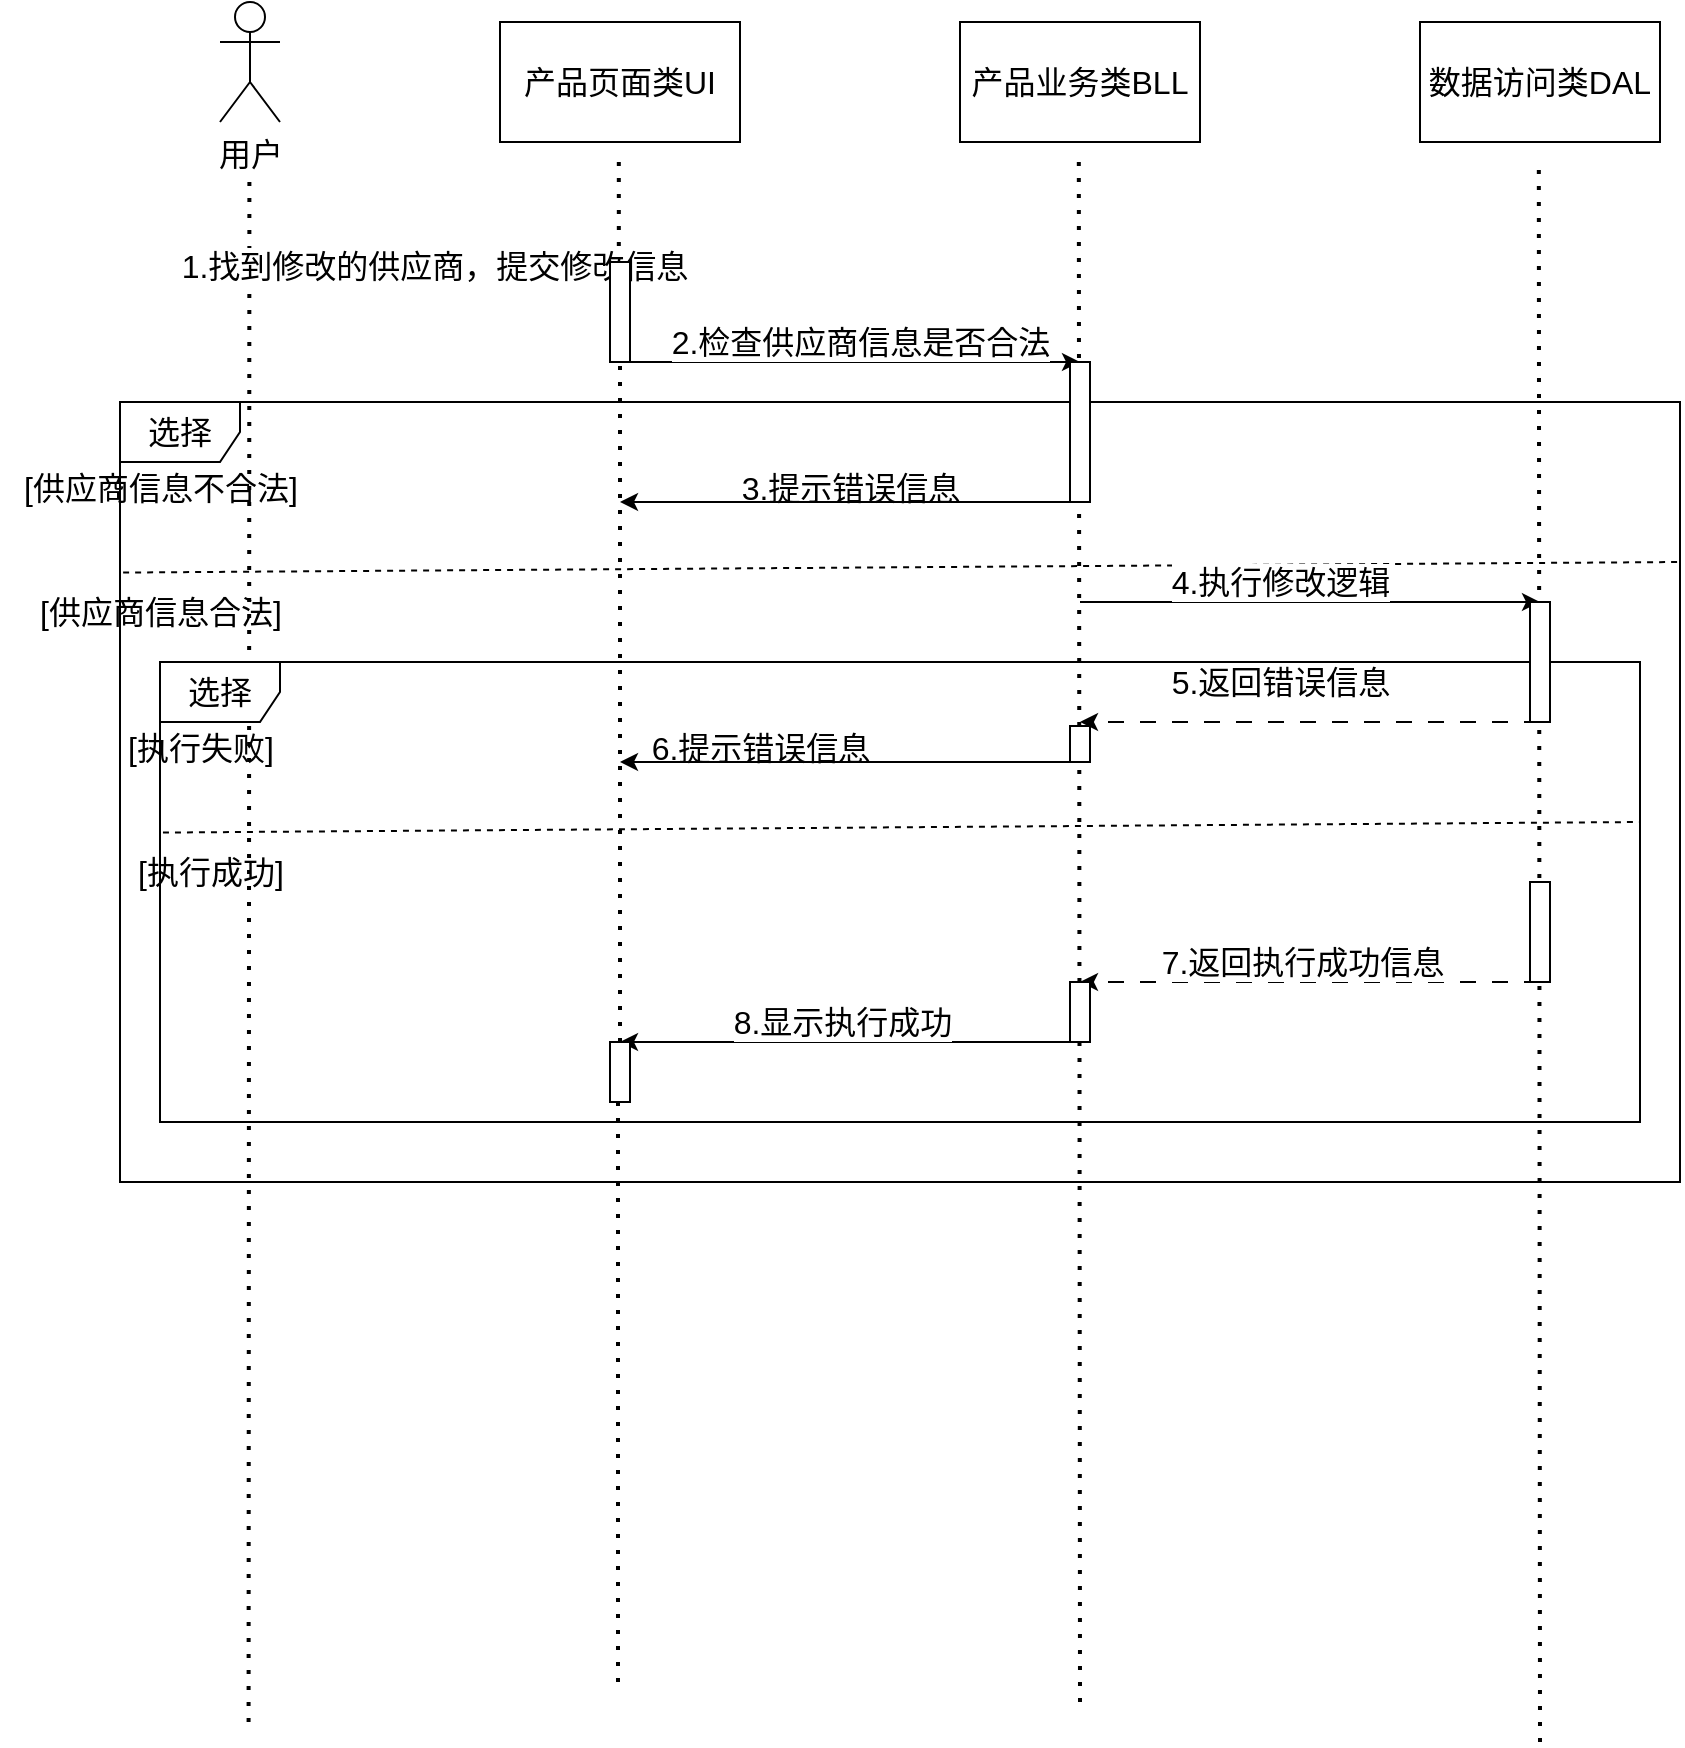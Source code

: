 <mxfile version="24.4.7" type="github">
  <diagram name="第 1 页" id="wIcfUDy7QgzICOt5dsJc">
    <mxGraphModel dx="546" dy="912" grid="1" gridSize="10" guides="1" tooltips="1" connect="1" arrows="1" fold="1" page="1" pageScale="1" pageWidth="827" pageHeight="1169" math="0" shadow="0">
      <root>
        <mxCell id="0" />
        <mxCell id="1" parent="0" />
        <mxCell id="XOL2sZb4QOFidJMZdLJ5-2" value="用户" style="shape=umlActor;verticalLabelPosition=bottom;verticalAlign=top;html=1;outlineConnect=0;fontSize=16;" vertex="1" parent="1">
          <mxGeometry x="120" y="110" width="30" height="60" as="geometry" />
        </mxCell>
        <mxCell id="XOL2sZb4QOFidJMZdLJ5-3" value="产品页面类UI" style="rounded=0;whiteSpace=wrap;html=1;fontSize=16;" vertex="1" parent="1">
          <mxGeometry x="260" y="120" width="120" height="60" as="geometry" />
        </mxCell>
        <mxCell id="XOL2sZb4QOFidJMZdLJ5-4" value="产品业务类BLL" style="rounded=0;whiteSpace=wrap;html=1;fontSize=16;" vertex="1" parent="1">
          <mxGeometry x="490" y="120" width="120" height="60" as="geometry" />
        </mxCell>
        <mxCell id="XOL2sZb4QOFidJMZdLJ5-5" value="数据访问类DAL" style="rounded=0;whiteSpace=wrap;html=1;fontSize=16;" vertex="1" parent="1">
          <mxGeometry x="720" y="120" width="120" height="60" as="geometry" />
        </mxCell>
        <mxCell id="XOL2sZb4QOFidJMZdLJ5-6" value="" style="endArrow=none;dashed=1;html=1;dashPattern=1 3;strokeWidth=2;rounded=0;" edge="1" parent="1">
          <mxGeometry width="50" height="50" relative="1" as="geometry">
            <mxPoint x="134.29" y="970" as="sourcePoint" />
            <mxPoint x="134.7" y="200" as="targetPoint" />
          </mxGeometry>
        </mxCell>
        <mxCell id="XOL2sZb4QOFidJMZdLJ5-7" value="" style="endArrow=none;dashed=1;html=1;dashPattern=1 3;strokeWidth=2;rounded=0;" edge="1" parent="1" source="XOL2sZb4QOFidJMZdLJ5-41">
          <mxGeometry width="50" height="50" relative="1" as="geometry">
            <mxPoint x="319" y="950" as="sourcePoint" />
            <mxPoint x="319.41" y="190" as="targetPoint" />
          </mxGeometry>
        </mxCell>
        <mxCell id="XOL2sZb4QOFidJMZdLJ5-8" value="" style="endArrow=none;dashed=1;html=1;dashPattern=1 3;strokeWidth=2;rounded=0;" edge="1" parent="1">
          <mxGeometry width="50" height="50" relative="1" as="geometry">
            <mxPoint x="550" y="960" as="sourcePoint" />
            <mxPoint x="549.41" y="190" as="targetPoint" />
          </mxGeometry>
        </mxCell>
        <mxCell id="XOL2sZb4QOFidJMZdLJ5-9" value="" style="endArrow=none;dashed=1;html=1;dashPattern=1 3;strokeWidth=2;rounded=0;" edge="1" parent="1">
          <mxGeometry width="50" height="50" relative="1" as="geometry">
            <mxPoint x="780" y="980" as="sourcePoint" />
            <mxPoint x="779.41" y="190" as="targetPoint" />
          </mxGeometry>
        </mxCell>
        <mxCell id="XOL2sZb4QOFidJMZdLJ5-10" value="" style="endArrow=classic;html=1;rounded=0;fontSize=16;" edge="1" parent="1">
          <mxGeometry width="50" height="50" relative="1" as="geometry">
            <mxPoint x="130" y="240" as="sourcePoint" />
            <mxPoint x="320" y="240" as="targetPoint" />
          </mxGeometry>
        </mxCell>
        <mxCell id="XOL2sZb4QOFidJMZdLJ5-11" value="1.找到修改的供应商，提交修改信息" style="edgeLabel;html=1;align=center;verticalAlign=middle;resizable=0;points=[];fontSize=16;" vertex="1" connectable="0" parent="XOL2sZb4QOFidJMZdLJ5-10">
          <mxGeometry x="0.018" y="-2" relative="1" as="geometry">
            <mxPoint as="offset" />
          </mxGeometry>
        </mxCell>
        <mxCell id="XOL2sZb4QOFidJMZdLJ5-12" value="" style="endArrow=classic;html=1;rounded=0;fontSize=16;" edge="1" parent="1">
          <mxGeometry width="50" height="50" relative="1" as="geometry">
            <mxPoint x="320" y="290" as="sourcePoint" />
            <mxPoint x="550" y="290" as="targetPoint" />
          </mxGeometry>
        </mxCell>
        <mxCell id="XOL2sZb4QOFidJMZdLJ5-13" value="2.检查供应商信息是否合法" style="edgeLabel;html=1;align=center;verticalAlign=middle;resizable=0;points=[];fontSize=16;" vertex="1" connectable="0" parent="XOL2sZb4QOFidJMZdLJ5-12">
          <mxGeometry x="0.412" y="-4" relative="1" as="geometry">
            <mxPoint x="-43" y="-14" as="offset" />
          </mxGeometry>
        </mxCell>
        <mxCell id="XOL2sZb4QOFidJMZdLJ5-14" value="选择" style="shape=umlFrame;whiteSpace=wrap;html=1;pointerEvents=0;shadow=0;fontSize=16;" vertex="1" parent="1">
          <mxGeometry x="70" y="310" width="780" height="390" as="geometry" />
        </mxCell>
        <mxCell id="XOL2sZb4QOFidJMZdLJ5-15" value="" style="endArrow=none;dashed=1;html=1;rounded=0;entryX=0.999;entryY=0.326;entryDx=0;entryDy=0;entryPerimeter=0;exitX=0.001;exitY=0.342;exitDx=0;exitDy=0;exitPerimeter=0;fontSize=16;" edge="1" parent="1">
          <mxGeometry width="50" height="50" relative="1" as="geometry">
            <mxPoint x="71.56" y="395.28" as="sourcePoint" />
            <mxPoint x="850" y="390.0" as="targetPoint" />
          </mxGeometry>
        </mxCell>
        <mxCell id="XOL2sZb4QOFidJMZdLJ5-16" value="[供应商信息不合法]" style="text;html=1;align=center;verticalAlign=middle;resizable=0;points=[];autosize=1;strokeColor=none;fillColor=none;fontSize=16;" vertex="1" parent="1">
          <mxGeometry x="10" y="338" width="160" height="30" as="geometry" />
        </mxCell>
        <mxCell id="XOL2sZb4QOFidJMZdLJ5-17" value="[供应商信息合法]" style="text;html=1;align=center;verticalAlign=middle;resizable=0;points=[];autosize=1;strokeColor=none;fillColor=none;fontSize=16;" vertex="1" parent="1">
          <mxGeometry x="20" y="400" width="140" height="30" as="geometry" />
        </mxCell>
        <mxCell id="XOL2sZb4QOFidJMZdLJ5-18" value="3.提示错误信息" style="text;html=1;align=center;verticalAlign=middle;resizable=0;points=[];autosize=1;strokeColor=none;fillColor=none;fontSize=16;" vertex="1" parent="1">
          <mxGeometry x="370" y="338" width="130" height="30" as="geometry" />
        </mxCell>
        <mxCell id="XOL2sZb4QOFidJMZdLJ5-19" value="" style="endArrow=classic;html=1;rounded=0;fontSize=16;" edge="1" parent="1">
          <mxGeometry width="50" height="50" relative="1" as="geometry">
            <mxPoint x="550" y="410" as="sourcePoint" />
            <mxPoint x="780" y="410" as="targetPoint" />
            <Array as="points">
              <mxPoint x="650" y="410" />
            </Array>
          </mxGeometry>
        </mxCell>
        <mxCell id="XOL2sZb4QOFidJMZdLJ5-20" value="4.执行修改逻辑" style="edgeLabel;html=1;align=center;verticalAlign=middle;resizable=0;points=[];fontSize=16;" vertex="1" connectable="0" parent="XOL2sZb4QOFidJMZdLJ5-19">
          <mxGeometry x="0.436" y="-3" relative="1" as="geometry">
            <mxPoint x="-65" y="-13" as="offset" />
          </mxGeometry>
        </mxCell>
        <mxCell id="XOL2sZb4QOFidJMZdLJ5-21" value="" style="endArrow=classic;html=1;rounded=0;fontSize=16;" edge="1" parent="1">
          <mxGeometry width="50" height="50" relative="1" as="geometry">
            <mxPoint x="550" y="360" as="sourcePoint" />
            <mxPoint x="320" y="360" as="targetPoint" />
          </mxGeometry>
        </mxCell>
        <mxCell id="XOL2sZb4QOFidJMZdLJ5-22" value="选择" style="shape=umlFrame;whiteSpace=wrap;html=1;pointerEvents=0;fontSize=16;" vertex="1" parent="1">
          <mxGeometry x="90" y="440" width="740" height="230" as="geometry" />
        </mxCell>
        <mxCell id="XOL2sZb4QOFidJMZdLJ5-23" value="" style="endArrow=none;dashed=1;html=1;rounded=0;entryX=0.999;entryY=0.326;entryDx=0;entryDy=0;entryPerimeter=0;exitX=0.001;exitY=0.342;exitDx=0;exitDy=0;exitPerimeter=0;fontSize=16;" edge="1" parent="1">
          <mxGeometry width="50" height="50" relative="1" as="geometry">
            <mxPoint x="91.48" y="525.28" as="sourcePoint" />
            <mxPoint x="830" y="520.0" as="targetPoint" />
          </mxGeometry>
        </mxCell>
        <mxCell id="XOL2sZb4QOFidJMZdLJ5-24" value="[执行失败]" style="text;html=1;align=center;verticalAlign=middle;resizable=0;points=[];autosize=1;strokeColor=none;fillColor=none;fontSize=16;" vertex="1" parent="1">
          <mxGeometry x="60" y="468" width="100" height="30" as="geometry" />
        </mxCell>
        <mxCell id="XOL2sZb4QOFidJMZdLJ5-25" value="[执行成功]" style="text;html=1;align=center;verticalAlign=middle;resizable=0;points=[];autosize=1;strokeColor=none;fillColor=none;fontSize=16;" vertex="1" parent="1">
          <mxGeometry x="65" y="530" width="100" height="30" as="geometry" />
        </mxCell>
        <mxCell id="XOL2sZb4QOFidJMZdLJ5-26" value="" style="endArrow=classic;html=1;rounded=0;fontSize=16;" edge="1" parent="1">
          <mxGeometry width="50" height="50" relative="1" as="geometry">
            <mxPoint x="550" y="490.0" as="sourcePoint" />
            <mxPoint x="320" y="490.0" as="targetPoint" />
          </mxGeometry>
        </mxCell>
        <mxCell id="XOL2sZb4QOFidJMZdLJ5-27" value="" style="endArrow=classic;html=1;rounded=0;dashed=1;dashPattern=8 8;fontSize=16;" edge="1" parent="1">
          <mxGeometry width="50" height="50" relative="1" as="geometry">
            <mxPoint x="780" y="470.0" as="sourcePoint" />
            <mxPoint x="550" y="470.0" as="targetPoint" />
          </mxGeometry>
        </mxCell>
        <mxCell id="XOL2sZb4QOFidJMZdLJ5-28" value="5.返回错误信息" style="edgeLabel;html=1;align=center;verticalAlign=middle;resizable=0;points=[];fontSize=16;" vertex="1" connectable="0" parent="XOL2sZb4QOFidJMZdLJ5-27">
          <mxGeometry x="0.243" y="-1" relative="1" as="geometry">
            <mxPoint x="13" y="-19" as="offset" />
          </mxGeometry>
        </mxCell>
        <mxCell id="XOL2sZb4QOFidJMZdLJ5-29" value="6.提示错误信息" style="text;html=1;align=center;verticalAlign=middle;resizable=0;points=[];autosize=1;strokeColor=none;fillColor=none;fontSize=16;" vertex="1" parent="1">
          <mxGeometry x="325" y="468" width="130" height="30" as="geometry" />
        </mxCell>
        <mxCell id="XOL2sZb4QOFidJMZdLJ5-34" value="" style="endArrow=classic;html=1;rounded=0;dashed=1;dashPattern=8 8;fontSize=16;" edge="1" parent="1">
          <mxGeometry width="50" height="50" relative="1" as="geometry">
            <mxPoint x="780" y="600.0" as="sourcePoint" />
            <mxPoint x="550" y="600.0" as="targetPoint" />
          </mxGeometry>
        </mxCell>
        <mxCell id="XOL2sZb4QOFidJMZdLJ5-35" value="7.返回执行成功信息" style="edgeLabel;html=1;align=center;verticalAlign=middle;resizable=0;points=[];fontSize=16;" vertex="1" connectable="0" parent="XOL2sZb4QOFidJMZdLJ5-34">
          <mxGeometry x="0.584" y="3" relative="1" as="geometry">
            <mxPoint x="63" y="-13" as="offset" />
          </mxGeometry>
        </mxCell>
        <mxCell id="XOL2sZb4QOFidJMZdLJ5-36" value="" style="endArrow=classic;html=1;rounded=0;fontSize=16;" edge="1" parent="1">
          <mxGeometry width="50" height="50" relative="1" as="geometry">
            <mxPoint x="550" y="630.0" as="sourcePoint" />
            <mxPoint x="320" y="630.0" as="targetPoint" />
          </mxGeometry>
        </mxCell>
        <mxCell id="XOL2sZb4QOFidJMZdLJ5-37" value="8.显示执行成功" style="edgeLabel;html=1;align=center;verticalAlign=middle;resizable=0;points=[];fontSize=16;" vertex="1" connectable="0" parent="XOL2sZb4QOFidJMZdLJ5-36">
          <mxGeometry x="0.584" y="3" relative="1" as="geometry">
            <mxPoint x="63" y="-13" as="offset" />
          </mxGeometry>
        </mxCell>
        <mxCell id="XOL2sZb4QOFidJMZdLJ5-40" value="" style="endArrow=none;dashed=1;html=1;dashPattern=1 3;strokeWidth=2;rounded=0;" edge="1" parent="1" source="XOL2sZb4QOFidJMZdLJ5-49" target="XOL2sZb4QOFidJMZdLJ5-41">
          <mxGeometry width="50" height="50" relative="1" as="geometry">
            <mxPoint x="319" y="950" as="sourcePoint" />
            <mxPoint x="319.41" y="190" as="targetPoint" />
          </mxGeometry>
        </mxCell>
        <mxCell id="XOL2sZb4QOFidJMZdLJ5-41" value="" style="html=1;points=[[0,0,0,0,5],[0,1,0,0,-5],[1,0,0,0,5],[1,1,0,0,-5]];perimeter=orthogonalPerimeter;outlineConnect=0;targetShapes=umlLifeline;portConstraint=eastwest;newEdgeStyle={&quot;curved&quot;:0,&quot;rounded&quot;:0};" vertex="1" parent="1">
          <mxGeometry x="315" y="240" width="10" height="50" as="geometry" />
        </mxCell>
        <mxCell id="XOL2sZb4QOFidJMZdLJ5-42" value="" style="html=1;points=[[0,0,0,0,5],[0,1,0,0,-5],[1,0,0,0,5],[1,1,0,0,-5]];perimeter=orthogonalPerimeter;outlineConnect=0;targetShapes=umlLifeline;portConstraint=eastwest;newEdgeStyle={&quot;curved&quot;:0,&quot;rounded&quot;:0};" vertex="1" parent="1">
          <mxGeometry x="545" y="290" width="10" height="70" as="geometry" />
        </mxCell>
        <mxCell id="XOL2sZb4QOFidJMZdLJ5-43" value="" style="html=1;points=[[0,0,0,0,5],[0,1,0,0,-5],[1,0,0,0,5],[1,1,0,0,-5]];perimeter=orthogonalPerimeter;outlineConnect=0;targetShapes=umlLifeline;portConstraint=eastwest;newEdgeStyle={&quot;curved&quot;:0,&quot;rounded&quot;:0};" vertex="1" parent="1">
          <mxGeometry x="775" y="410" width="10" height="60" as="geometry" />
        </mxCell>
        <mxCell id="XOL2sZb4QOFidJMZdLJ5-44" value="" style="html=1;points=[[0,0,0,0,5],[0,1,0,0,-5],[1,0,0,0,5],[1,1,0,0,-5]];perimeter=orthogonalPerimeter;outlineConnect=0;targetShapes=umlLifeline;portConstraint=eastwest;newEdgeStyle={&quot;curved&quot;:0,&quot;rounded&quot;:0};" vertex="1" parent="1">
          <mxGeometry x="545" y="472" width="10" height="18" as="geometry" />
        </mxCell>
        <mxCell id="XOL2sZb4QOFidJMZdLJ5-46" value="" style="html=1;points=[[0,0,0,0,5],[0,1,0,0,-5],[1,0,0,0,5],[1,1,0,0,-5]];perimeter=orthogonalPerimeter;outlineConnect=0;targetShapes=umlLifeline;portConstraint=eastwest;newEdgeStyle={&quot;curved&quot;:0,&quot;rounded&quot;:0};" vertex="1" parent="1">
          <mxGeometry x="775" y="550" width="10" height="50" as="geometry" />
        </mxCell>
        <mxCell id="XOL2sZb4QOFidJMZdLJ5-47" value="" style="html=1;points=[[0,0,0,0,5],[0,1,0,0,-5],[1,0,0,0,5],[1,1,0,0,-5]];perimeter=orthogonalPerimeter;outlineConnect=0;targetShapes=umlLifeline;portConstraint=eastwest;newEdgeStyle={&quot;curved&quot;:0,&quot;rounded&quot;:0};" vertex="1" parent="1">
          <mxGeometry x="545" y="600" width="10" height="30" as="geometry" />
        </mxCell>
        <mxCell id="XOL2sZb4QOFidJMZdLJ5-48" value="" style="endArrow=none;dashed=1;html=1;dashPattern=1 3;strokeWidth=2;rounded=0;" edge="1" parent="1" target="XOL2sZb4QOFidJMZdLJ5-49">
          <mxGeometry width="50" height="50" relative="1" as="geometry">
            <mxPoint x="319" y="950" as="sourcePoint" />
            <mxPoint x="319" y="290" as="targetPoint" />
          </mxGeometry>
        </mxCell>
        <mxCell id="XOL2sZb4QOFidJMZdLJ5-49" value="" style="html=1;points=[[0,0,0,0,5],[0,1,0,0,-5],[1,0,0,0,5],[1,1,0,0,-5]];perimeter=orthogonalPerimeter;outlineConnect=0;targetShapes=umlLifeline;portConstraint=eastwest;newEdgeStyle={&quot;curved&quot;:0,&quot;rounded&quot;:0};" vertex="1" parent="1">
          <mxGeometry x="315" y="630" width="10" height="30" as="geometry" />
        </mxCell>
      </root>
    </mxGraphModel>
  </diagram>
</mxfile>
